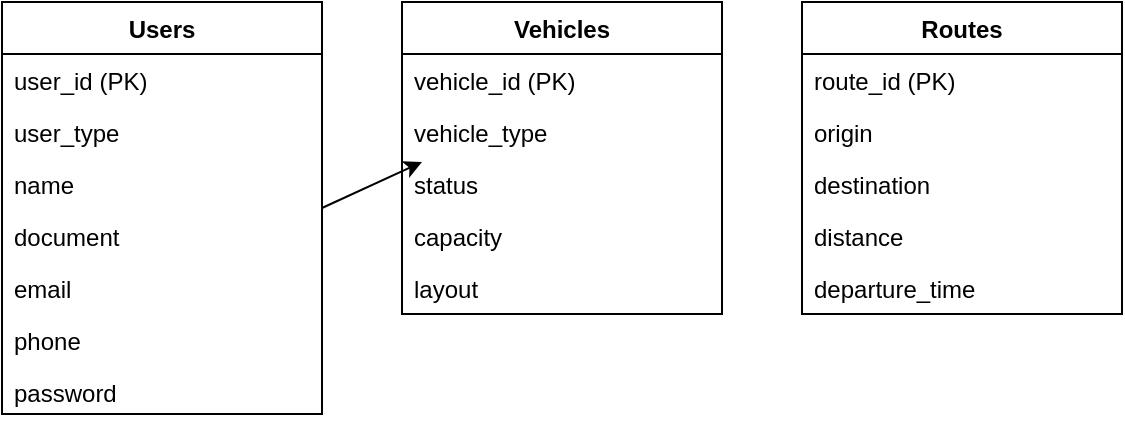 <mxfile>
  <diagram name="Page-1" id="your-diagram-id">
    <mxGraphModel dx="1426" dy="794" grid="1" gridSize="10" guides="1" tooltips="1" connect="1" arrows="1" fold="1" page="1" pageScale="1" pageWidth="827" pageHeight="1169" math="0" shadow="0">
      <root>
        <mxCell id="0" />
        <mxCell id="1" parent="0" />

        <!-- Users Table -->
        <mxCell id="Users" value="Users" style="swimlane;fontStyle=1;align=center;verticalAlign=top;childLayout=stackLayout;horizontal=1;startSize=26;horizontalStack=0;resizeParent=1;resizeParentMax=0;resizeLast=0;collapsible=1;marginBottom=0;" vertex="1" parent="1">
          <mxGeometry x="40" y="40" width="160" height="206" as="geometry" />
        </mxCell>
        <mxCell id="Users.user_id" value="user_id (PK)" style="text;strokeColor=none;fillColor=none;align=left;verticalAlign=top;spacingLeft=4;spacingRight=4;overflow=hidden;rotatable=0;points=[[0,0.5],[1,0.5]];portConstraint=eastwest;" vertex="1" parent="Users">
          <mxGeometry y="26" width="160" height="26" as="geometry" />
        </mxCell>
        <mxCell id="Users.user_type" value="user_type" style="text;strokeColor=none;fillColor=none;align=left;verticalAlign=top;spacingLeft=4;spacingRight=4;overflow=hidden;rotatable=0;points=[[0,0.5],[1,0.5]];portConstraint=eastwest;" vertex="1" parent="Users">
          <mxGeometry y="52" width="160" height="26" as="geometry" />
        </mxCell>
        <mxCell id="Users.name" value="name" style="text;strokeColor=none;fillColor=none;align=left;verticalAlign=top;spacingLeft=4;spacingRight=4;overflow=hidden;rotatable=0;points=[[0,0.5],[1,0.5]];portConstraint=eastwest;" vertex="1" parent="Users">
          <mxGeometry y="78" width="160" height="26" as="geometry" />
        </mxCell>
        <mxCell id="Users.document" value="document" style="text;strokeColor=none;fillColor=none;align=left;verticalAlign=top;spacingLeft=4;spacingRight=4;overflow=hidden;rotatable=0;points=[[0,0.5],[1,0.5]];portConstraint=eastwest;" vertex="1" parent="Users">
          <mxGeometry y="104" width="160" height="26" as="geometry" />
        </mxCell>
        <mxCell id="Users.email" value="email" style="text;strokeColor=none;fillColor=none;align=left;verticalAlign=top;spacingLeft=4;spacingRight=4;overflow=hidden;rotatable=0;points=[[0,0.5],[1,0.5]];portConstraint=eastwest;" vertex="1" parent="Users">
          <mxGeometry y="130" width="160" height="26" as="geometry" />
        </mxCell>
        <mxCell id="Users.phone" value="phone" style="text;strokeColor=none;fillColor=none;align=left;verticalAlign=top;spacingLeft=4;spacingRight=4;overflow=hidden;rotatable=0;points=[[0,0.5],[1,0.5]];portConstraint=eastwest;" vertex="1" parent="Users">
          <mxGeometry y="156" width="160" height="26" as="geometry" />
        </mxCell>
        <mxCell id="Users.password" value="password" style="text;strokeColor=none;fillColor=none;align=left;verticalAlign=top;spacingLeft=4;spacingRight=4;overflow=hidden;rotatable=0;points=[[0,0.5],[1,0.5]];portConstraint=eastwest;" vertex="1" parent="Users">
          <mxGeometry y="182" width="160" height="26" as="geometry" />
        </mxCell>

        <!-- Vehicles Table -->
        <mxCell id="Vehicles" value="Vehicles" style="swimlane;fontStyle=1;align=center;verticalAlign=top;childLayout=stackLayout;horizontal=1;startSize=26;horizontalStack=0;resizeParent=1;resizeParentMax=0;resizeLast=0;collapsible=1;marginBottom=0;" vertex="1" parent="1">
          <mxGeometry x="240" y="40" width="160" height="156" as="geometry" />
        </mxCell>
        <mxCell id="Vehicles.vehicle_id" value="vehicle_id (PK)" style="text;strokeColor=none;fillColor=none;align=left;verticalAlign=top;spacingLeft=4;spacingRight=4;overflow=hidden;rotatable=0;points=[[0,0.5],[1,0.5]];portConstraint=eastwest;" vertex="1" parent="Vehicles">
          <mxGeometry y="26" width="160" height="26" as="geometry" />
        </mxCell>
        <mxCell id="Vehicles.vehicle_type" value="vehicle_type" style="text;strokeColor=none;fillColor=none;align=left;verticalAlign=top;spacingLeft=4;spacingRight=4;overflow=hidden;rotatable=0;points=[[0,0.5],[1,0.5]];portConstraint=eastwest;" vertex="1" parent="Vehicles">
          <mxGeometry y="52" width="160" height="26" as="geometry" />
        </mxCell>
        <mxCell id="Vehicles.status" value="status" style="text;strokeColor=none;fillColor=none;align=left;verticalAlign=top;spacingLeft=4;spacingRight=4;overflow=hidden;rotatable=0;points=[[0,0.5],[1,0.5]];portConstraint=eastwest;" vertex="1" parent="Vehicles">
          <mxGeometry y="78" width="160" height="26" as="geometry" />
        </mxCell>
        <mxCell id="Vehicles.capacity" value="capacity" style="text;strokeColor=none;fillColor=none;align=left;verticalAlign=top;spacingLeft=4;spacingRight=4;overflow=hidden;rotatable=0;points=[[0,0.5],[1,0.5]];portConstraint=eastwest;" vertex="1" parent="Vehicles">
          <mxGeometry y="104" width="160" height="26" as="geometry" />
        </mxCell>
        <mxCell id="Vehicles.layout" value="layout" style="text;strokeColor=none;fillColor=none;align=left;verticalAlign=top;spacingLeft=4;spacingRight=4;overflow=hidden;rotatable=0;points=[[0,0.5],[1,0.5]];portConstraint=eastwest;" vertex="1" parent="Vehicles">
          <mxGeometry y="130" width="160" height="26" as="geometry" />
        </mxCell>

        <!-- Routes Table -->
        <mxCell id="Routes" value="Routes" style="swimlane;fontStyle=1;align=center;verticalAlign=top;childLayout=stackLayout;horizontal=1;startSize=26;horizontalStack=0;resizeParent=1;resizeParentMax=0;resizeLast=0;collapsible=1;marginBottom=0;" vertex="1" parent="1">
          <mxGeometry x="440" y="40" width="160" height="156" as="geometry" />
        </mxCell>
        <mxCell id="Routes.route_id" value="route_id (PK)" style="text;strokeColor=none;fillColor=none;align=left;verticalAlign=top;spacingLeft=4;spacingRight=4;overflow=hidden;rotatable=0;points=[[0,0.5],[1,0.5]];portConstraint=eastwest;" vertex="1" parent="Routes">
          <mxGeometry y="26" width="160" height="26" as="geometry" />
        </mxCell>
        <mxCell id="Routes.origin" value="origin" style="text;strokeColor=none;fillColor=none;align=left;verticalAlign=top;spacingLeft=4;spacingRight=4;overflow=hidden;rotatable=0;points=[[0,0.5],[1,0.5]];portConstraint=eastwest;" vertex="1" parent="Routes">
          <mxGeometry y="52" width="160" height="26" as="geometry" />
        </mxCell>
        <mxCell id="Routes.destination" value="destination" style="text;strokeColor=none;fillColor=none;align=left;verticalAlign=top;spacingLeft=4;spacingRight=4;overflow=hidden;rotatable=0;points=[[0,0.5],[1,0.5]];portConstraint=eastwest;" vertex="1" parent="Routes">
          <mxGeometry y="78" width="160" height="26" as="geometry" />
        </mxCell>
        <mxCell id="Routes.distance" value="distance" style="text;strokeColor=none;fillColor=none;align=left;verticalAlign=top;spacingLeft=4;spacingRight=4;overflow=hidden;rotatable=0;points=[[0,0.5],[1,0.5]];portConstraint=eastwest;" vertex="1" parent="Routes">
          <mxGeometry y="104" width="160" height="26" as="geometry" />
        </mxCell>
        <mxCell id="Routes.departure_time" value="departure_time" style="text;strokeColor=none;fillColor=none;align=left;verticalAlign=top;spacingLeft=4;spacingRight=4;overflow=hidden;rotatable=0;points=[[0,0.5],[1,0.5]];portConstraint=eastwest;" vertex="1" parent="Routes">
          <mxGeometry y="130" width="160" height="26" as="geometry" />
        </mxCell>

        <!-- Relationships -->
        <mxCell id="Users-Tickets" value="" style="endArrow=classic;html=1;entryX=0;entryY=0.5;exitX=1;exitY=0.5;" edge="1" parent="1" source="Users" target="Tickets">
          <mxGeometry width="50" height="50" relative="1" as="geometry">
            <mxPoint x="200" y="120" as="sourcePoint" />
            <mxPoint x="250" y="120" as="targetPoint" />
          </mxGeometry>
        </mxCell>
      </root>
    </mxGraphModel>
  </diagram>
</mxfile>